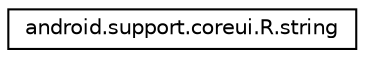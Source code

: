 digraph "Graphical Class Hierarchy"
{
 // INTERACTIVE_SVG=YES
 // LATEX_PDF_SIZE
  edge [fontname="Helvetica",fontsize="10",labelfontname="Helvetica",labelfontsize="10"];
  node [fontname="Helvetica",fontsize="10",shape=record];
  rankdir="LR";
  Node0 [label="android.support.coreui.R.string",height=0.2,width=0.4,color="black", fillcolor="white", style="filled",URL="$classandroid_1_1support_1_1coreui_1_1_r_1_1string.html",tooltip=" "];
}
